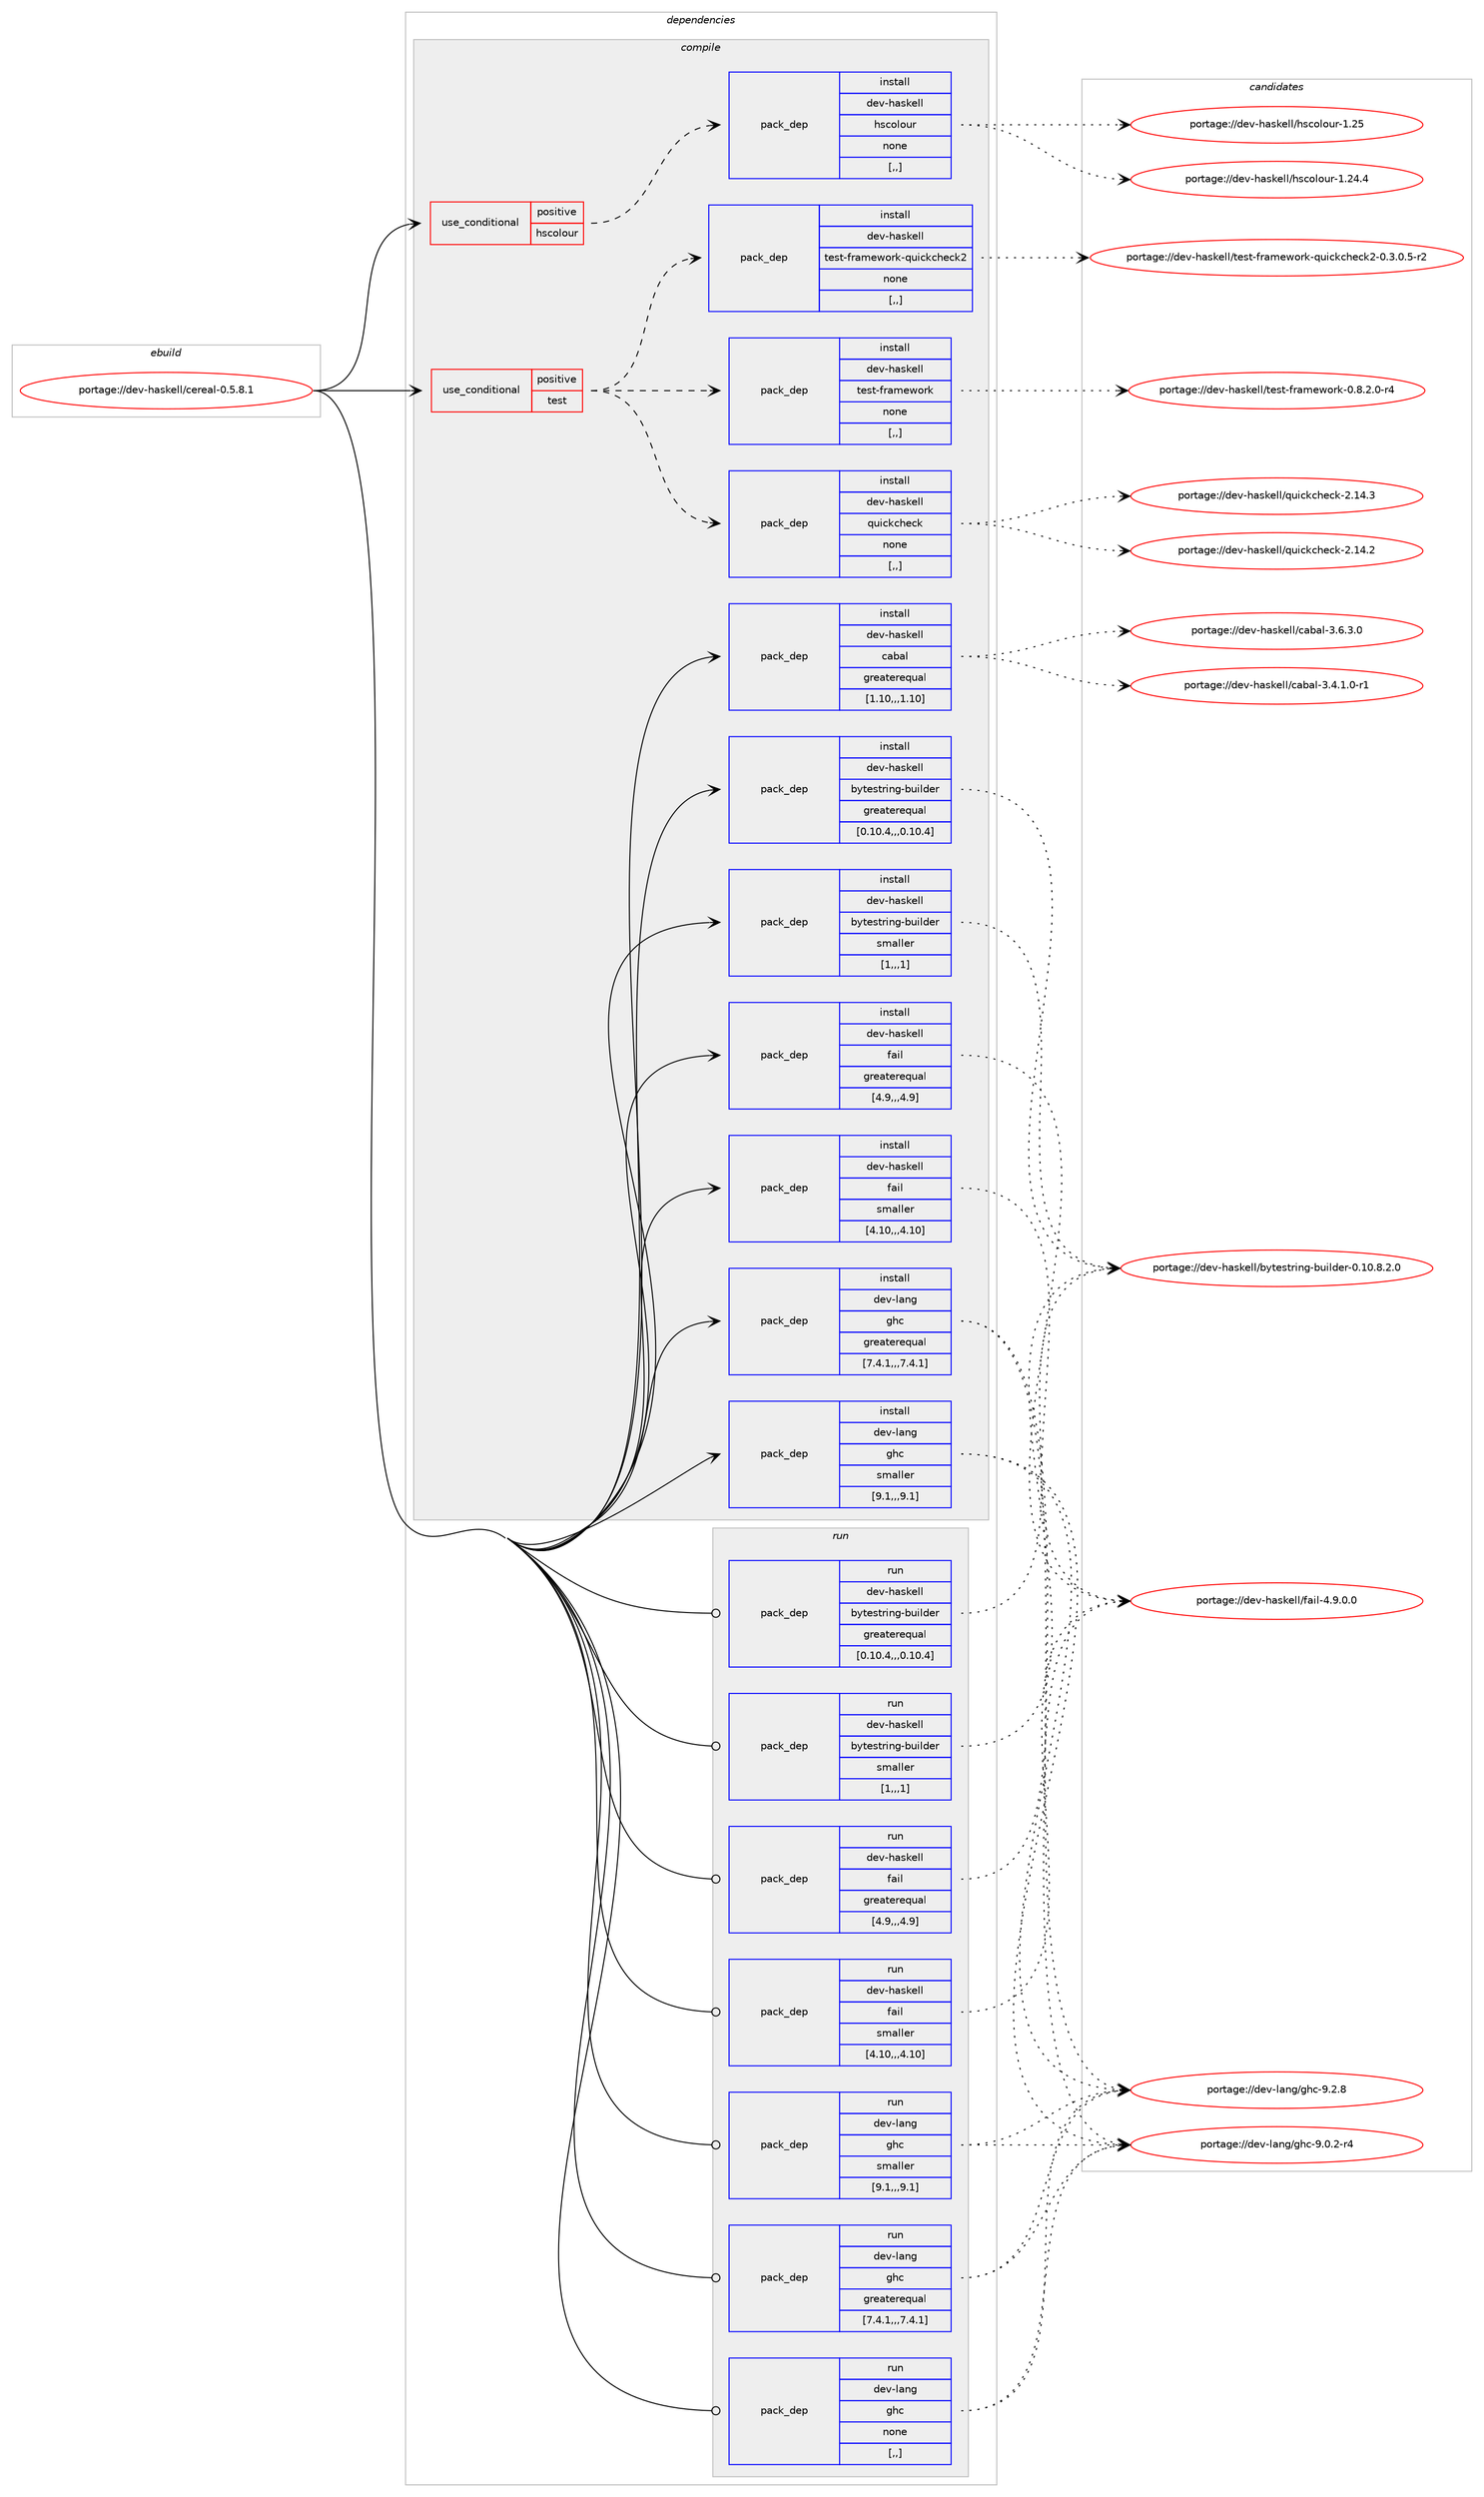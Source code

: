 digraph prolog {

# *************
# Graph options
# *************

newrank=true;
concentrate=true;
compound=true;
graph [rankdir=LR,fontname=Helvetica,fontsize=10,ranksep=1.5];#, ranksep=2.5, nodesep=0.2];
edge  [arrowhead=vee];
node  [fontname=Helvetica,fontsize=10];

# **********
# The ebuild
# **********

subgraph cluster_leftcol {
color=gray;
label=<<i>ebuild</i>>;
id [label="portage://dev-haskell/cereal-0.5.8.1", color=red, width=4, href="../dev-haskell/cereal-0.5.8.1.svg"];
}

# ****************
# The dependencies
# ****************

subgraph cluster_midcol {
color=gray;
label=<<i>dependencies</i>>;
subgraph cluster_compile {
fillcolor="#eeeeee";
style=filled;
label=<<i>compile</i>>;
subgraph cond20269 {
dependency77876 [label=<<TABLE BORDER="0" CELLBORDER="1" CELLSPACING="0" CELLPADDING="4"><TR><TD ROWSPAN="3" CELLPADDING="10">use_conditional</TD></TR><TR><TD>positive</TD></TR><TR><TD>hscolour</TD></TR></TABLE>>, shape=none, color=red];
subgraph pack56633 {
dependency77877 [label=<<TABLE BORDER="0" CELLBORDER="1" CELLSPACING="0" CELLPADDING="4" WIDTH="220"><TR><TD ROWSPAN="6" CELLPADDING="30">pack_dep</TD></TR><TR><TD WIDTH="110">install</TD></TR><TR><TD>dev-haskell</TD></TR><TR><TD>hscolour</TD></TR><TR><TD>none</TD></TR><TR><TD>[,,]</TD></TR></TABLE>>, shape=none, color=blue];
}
dependency77876:e -> dependency77877:w [weight=20,style="dashed",arrowhead="vee"];
}
id:e -> dependency77876:w [weight=20,style="solid",arrowhead="vee"];
subgraph cond20270 {
dependency77878 [label=<<TABLE BORDER="0" CELLBORDER="1" CELLSPACING="0" CELLPADDING="4"><TR><TD ROWSPAN="3" CELLPADDING="10">use_conditional</TD></TR><TR><TD>positive</TD></TR><TR><TD>test</TD></TR></TABLE>>, shape=none, color=red];
subgraph pack56634 {
dependency77879 [label=<<TABLE BORDER="0" CELLBORDER="1" CELLSPACING="0" CELLPADDING="4" WIDTH="220"><TR><TD ROWSPAN="6" CELLPADDING="30">pack_dep</TD></TR><TR><TD WIDTH="110">install</TD></TR><TR><TD>dev-haskell</TD></TR><TR><TD>quickcheck</TD></TR><TR><TD>none</TD></TR><TR><TD>[,,]</TD></TR></TABLE>>, shape=none, color=blue];
}
dependency77878:e -> dependency77879:w [weight=20,style="dashed",arrowhead="vee"];
subgraph pack56635 {
dependency77880 [label=<<TABLE BORDER="0" CELLBORDER="1" CELLSPACING="0" CELLPADDING="4" WIDTH="220"><TR><TD ROWSPAN="6" CELLPADDING="30">pack_dep</TD></TR><TR><TD WIDTH="110">install</TD></TR><TR><TD>dev-haskell</TD></TR><TR><TD>test-framework</TD></TR><TR><TD>none</TD></TR><TR><TD>[,,]</TD></TR></TABLE>>, shape=none, color=blue];
}
dependency77878:e -> dependency77880:w [weight=20,style="dashed",arrowhead="vee"];
subgraph pack56636 {
dependency77881 [label=<<TABLE BORDER="0" CELLBORDER="1" CELLSPACING="0" CELLPADDING="4" WIDTH="220"><TR><TD ROWSPAN="6" CELLPADDING="30">pack_dep</TD></TR><TR><TD WIDTH="110">install</TD></TR><TR><TD>dev-haskell</TD></TR><TR><TD>test-framework-quickcheck2</TD></TR><TR><TD>none</TD></TR><TR><TD>[,,]</TD></TR></TABLE>>, shape=none, color=blue];
}
dependency77878:e -> dependency77881:w [weight=20,style="dashed",arrowhead="vee"];
}
id:e -> dependency77878:w [weight=20,style="solid",arrowhead="vee"];
subgraph pack56637 {
dependency77882 [label=<<TABLE BORDER="0" CELLBORDER="1" CELLSPACING="0" CELLPADDING="4" WIDTH="220"><TR><TD ROWSPAN="6" CELLPADDING="30">pack_dep</TD></TR><TR><TD WIDTH="110">install</TD></TR><TR><TD>dev-haskell</TD></TR><TR><TD>bytestring-builder</TD></TR><TR><TD>greaterequal</TD></TR><TR><TD>[0.10.4,,,0.10.4]</TD></TR></TABLE>>, shape=none, color=blue];
}
id:e -> dependency77882:w [weight=20,style="solid",arrowhead="vee"];
subgraph pack56638 {
dependency77883 [label=<<TABLE BORDER="0" CELLBORDER="1" CELLSPACING="0" CELLPADDING="4" WIDTH="220"><TR><TD ROWSPAN="6" CELLPADDING="30">pack_dep</TD></TR><TR><TD WIDTH="110">install</TD></TR><TR><TD>dev-haskell</TD></TR><TR><TD>bytestring-builder</TD></TR><TR><TD>smaller</TD></TR><TR><TD>[1,,,1]</TD></TR></TABLE>>, shape=none, color=blue];
}
id:e -> dependency77883:w [weight=20,style="solid",arrowhead="vee"];
subgraph pack56639 {
dependency77884 [label=<<TABLE BORDER="0" CELLBORDER="1" CELLSPACING="0" CELLPADDING="4" WIDTH="220"><TR><TD ROWSPAN="6" CELLPADDING="30">pack_dep</TD></TR><TR><TD WIDTH="110">install</TD></TR><TR><TD>dev-haskell</TD></TR><TR><TD>cabal</TD></TR><TR><TD>greaterequal</TD></TR><TR><TD>[1.10,,,1.10]</TD></TR></TABLE>>, shape=none, color=blue];
}
id:e -> dependency77884:w [weight=20,style="solid",arrowhead="vee"];
subgraph pack56640 {
dependency77885 [label=<<TABLE BORDER="0" CELLBORDER="1" CELLSPACING="0" CELLPADDING="4" WIDTH="220"><TR><TD ROWSPAN="6" CELLPADDING="30">pack_dep</TD></TR><TR><TD WIDTH="110">install</TD></TR><TR><TD>dev-haskell</TD></TR><TR><TD>fail</TD></TR><TR><TD>greaterequal</TD></TR><TR><TD>[4.9,,,4.9]</TD></TR></TABLE>>, shape=none, color=blue];
}
id:e -> dependency77885:w [weight=20,style="solid",arrowhead="vee"];
subgraph pack56641 {
dependency77886 [label=<<TABLE BORDER="0" CELLBORDER="1" CELLSPACING="0" CELLPADDING="4" WIDTH="220"><TR><TD ROWSPAN="6" CELLPADDING="30">pack_dep</TD></TR><TR><TD WIDTH="110">install</TD></TR><TR><TD>dev-haskell</TD></TR><TR><TD>fail</TD></TR><TR><TD>smaller</TD></TR><TR><TD>[4.10,,,4.10]</TD></TR></TABLE>>, shape=none, color=blue];
}
id:e -> dependency77886:w [weight=20,style="solid",arrowhead="vee"];
subgraph pack56642 {
dependency77887 [label=<<TABLE BORDER="0" CELLBORDER="1" CELLSPACING="0" CELLPADDING="4" WIDTH="220"><TR><TD ROWSPAN="6" CELLPADDING="30">pack_dep</TD></TR><TR><TD WIDTH="110">install</TD></TR><TR><TD>dev-lang</TD></TR><TR><TD>ghc</TD></TR><TR><TD>greaterequal</TD></TR><TR><TD>[7.4.1,,,7.4.1]</TD></TR></TABLE>>, shape=none, color=blue];
}
id:e -> dependency77887:w [weight=20,style="solid",arrowhead="vee"];
subgraph pack56643 {
dependency77888 [label=<<TABLE BORDER="0" CELLBORDER="1" CELLSPACING="0" CELLPADDING="4" WIDTH="220"><TR><TD ROWSPAN="6" CELLPADDING="30">pack_dep</TD></TR><TR><TD WIDTH="110">install</TD></TR><TR><TD>dev-lang</TD></TR><TR><TD>ghc</TD></TR><TR><TD>smaller</TD></TR><TR><TD>[9.1,,,9.1]</TD></TR></TABLE>>, shape=none, color=blue];
}
id:e -> dependency77888:w [weight=20,style="solid",arrowhead="vee"];
}
subgraph cluster_compileandrun {
fillcolor="#eeeeee";
style=filled;
label=<<i>compile and run</i>>;
}
subgraph cluster_run {
fillcolor="#eeeeee";
style=filled;
label=<<i>run</i>>;
subgraph pack56644 {
dependency77889 [label=<<TABLE BORDER="0" CELLBORDER="1" CELLSPACING="0" CELLPADDING="4" WIDTH="220"><TR><TD ROWSPAN="6" CELLPADDING="30">pack_dep</TD></TR><TR><TD WIDTH="110">run</TD></TR><TR><TD>dev-haskell</TD></TR><TR><TD>bytestring-builder</TD></TR><TR><TD>greaterequal</TD></TR><TR><TD>[0.10.4,,,0.10.4]</TD></TR></TABLE>>, shape=none, color=blue];
}
id:e -> dependency77889:w [weight=20,style="solid",arrowhead="odot"];
subgraph pack56645 {
dependency77890 [label=<<TABLE BORDER="0" CELLBORDER="1" CELLSPACING="0" CELLPADDING="4" WIDTH="220"><TR><TD ROWSPAN="6" CELLPADDING="30">pack_dep</TD></TR><TR><TD WIDTH="110">run</TD></TR><TR><TD>dev-haskell</TD></TR><TR><TD>bytestring-builder</TD></TR><TR><TD>smaller</TD></TR><TR><TD>[1,,,1]</TD></TR></TABLE>>, shape=none, color=blue];
}
id:e -> dependency77890:w [weight=20,style="solid",arrowhead="odot"];
subgraph pack56646 {
dependency77891 [label=<<TABLE BORDER="0" CELLBORDER="1" CELLSPACING="0" CELLPADDING="4" WIDTH="220"><TR><TD ROWSPAN="6" CELLPADDING="30">pack_dep</TD></TR><TR><TD WIDTH="110">run</TD></TR><TR><TD>dev-haskell</TD></TR><TR><TD>fail</TD></TR><TR><TD>greaterequal</TD></TR><TR><TD>[4.9,,,4.9]</TD></TR></TABLE>>, shape=none, color=blue];
}
id:e -> dependency77891:w [weight=20,style="solid",arrowhead="odot"];
subgraph pack56647 {
dependency77892 [label=<<TABLE BORDER="0" CELLBORDER="1" CELLSPACING="0" CELLPADDING="4" WIDTH="220"><TR><TD ROWSPAN="6" CELLPADDING="30">pack_dep</TD></TR><TR><TD WIDTH="110">run</TD></TR><TR><TD>dev-haskell</TD></TR><TR><TD>fail</TD></TR><TR><TD>smaller</TD></TR><TR><TD>[4.10,,,4.10]</TD></TR></TABLE>>, shape=none, color=blue];
}
id:e -> dependency77892:w [weight=20,style="solid",arrowhead="odot"];
subgraph pack56648 {
dependency77893 [label=<<TABLE BORDER="0" CELLBORDER="1" CELLSPACING="0" CELLPADDING="4" WIDTH="220"><TR><TD ROWSPAN="6" CELLPADDING="30">pack_dep</TD></TR><TR><TD WIDTH="110">run</TD></TR><TR><TD>dev-lang</TD></TR><TR><TD>ghc</TD></TR><TR><TD>greaterequal</TD></TR><TR><TD>[7.4.1,,,7.4.1]</TD></TR></TABLE>>, shape=none, color=blue];
}
id:e -> dependency77893:w [weight=20,style="solid",arrowhead="odot"];
subgraph pack56649 {
dependency77894 [label=<<TABLE BORDER="0" CELLBORDER="1" CELLSPACING="0" CELLPADDING="4" WIDTH="220"><TR><TD ROWSPAN="6" CELLPADDING="30">pack_dep</TD></TR><TR><TD WIDTH="110">run</TD></TR><TR><TD>dev-lang</TD></TR><TR><TD>ghc</TD></TR><TR><TD>none</TD></TR><TR><TD>[,,]</TD></TR></TABLE>>, shape=none, color=blue];
}
id:e -> dependency77894:w [weight=20,style="solid",arrowhead="odot"];
subgraph pack56650 {
dependency77895 [label=<<TABLE BORDER="0" CELLBORDER="1" CELLSPACING="0" CELLPADDING="4" WIDTH="220"><TR><TD ROWSPAN="6" CELLPADDING="30">pack_dep</TD></TR><TR><TD WIDTH="110">run</TD></TR><TR><TD>dev-lang</TD></TR><TR><TD>ghc</TD></TR><TR><TD>smaller</TD></TR><TR><TD>[9.1,,,9.1]</TD></TR></TABLE>>, shape=none, color=blue];
}
id:e -> dependency77895:w [weight=20,style="solid",arrowhead="odot"];
}
}

# **************
# The candidates
# **************

subgraph cluster_choices {
rank=same;
color=gray;
label=<<i>candidates</i>>;

subgraph choice56633 {
color=black;
nodesep=1;
choice100101118451049711510710110810847104115991111081111171144549465053 [label="portage://dev-haskell/hscolour-1.25", color=red, width=4,href="../dev-haskell/hscolour-1.25.svg"];
choice1001011184510497115107101108108471041159911110811111711445494650524652 [label="portage://dev-haskell/hscolour-1.24.4", color=red, width=4,href="../dev-haskell/hscolour-1.24.4.svg"];
dependency77877:e -> choice100101118451049711510710110810847104115991111081111171144549465053:w [style=dotted,weight="100"];
dependency77877:e -> choice1001011184510497115107101108108471041159911110811111711445494650524652:w [style=dotted,weight="100"];
}
subgraph choice56634 {
color=black;
nodesep=1;
choice10010111845104971151071011081084711311710599107991041019910745504649524651 [label="portage://dev-haskell/quickcheck-2.14.3", color=red, width=4,href="../dev-haskell/quickcheck-2.14.3.svg"];
choice10010111845104971151071011081084711311710599107991041019910745504649524650 [label="portage://dev-haskell/quickcheck-2.14.2", color=red, width=4,href="../dev-haskell/quickcheck-2.14.2.svg"];
dependency77879:e -> choice10010111845104971151071011081084711311710599107991041019910745504649524651:w [style=dotted,weight="100"];
dependency77879:e -> choice10010111845104971151071011081084711311710599107991041019910745504649524650:w [style=dotted,weight="100"];
}
subgraph choice56635 {
color=black;
nodesep=1;
choice100101118451049711510710110810847116101115116451021149710910111911111410745484656465046484511452 [label="portage://dev-haskell/test-framework-0.8.2.0-r4", color=red, width=4,href="../dev-haskell/test-framework-0.8.2.0-r4.svg"];
dependency77880:e -> choice100101118451049711510710110810847116101115116451021149710910111911111410745484656465046484511452:w [style=dotted,weight="100"];
}
subgraph choice56636 {
color=black;
nodesep=1;
choice1001011184510497115107101108108471161011151164510211497109101119111114107451131171059910799104101991075045484651464846534511450 [label="portage://dev-haskell/test-framework-quickcheck2-0.3.0.5-r2", color=red, width=4,href="../dev-haskell/test-framework-quickcheck2-0.3.0.5-r2.svg"];
dependency77881:e -> choice1001011184510497115107101108108471161011151164510211497109101119111114107451131171059910799104101991075045484651464846534511450:w [style=dotted,weight="100"];
}
subgraph choice56637 {
color=black;
nodesep=1;
choice1001011184510497115107101108108479812111610111511611410511010345981171051081001011144548464948465646504648 [label="portage://dev-haskell/bytestring-builder-0.10.8.2.0", color=red, width=4,href="../dev-haskell/bytestring-builder-0.10.8.2.0.svg"];
dependency77882:e -> choice1001011184510497115107101108108479812111610111511611410511010345981171051081001011144548464948465646504648:w [style=dotted,weight="100"];
}
subgraph choice56638 {
color=black;
nodesep=1;
choice1001011184510497115107101108108479812111610111511611410511010345981171051081001011144548464948465646504648 [label="portage://dev-haskell/bytestring-builder-0.10.8.2.0", color=red, width=4,href="../dev-haskell/bytestring-builder-0.10.8.2.0.svg"];
dependency77883:e -> choice1001011184510497115107101108108479812111610111511611410511010345981171051081001011144548464948465646504648:w [style=dotted,weight="100"];
}
subgraph choice56639 {
color=black;
nodesep=1;
choice100101118451049711510710110810847999798971084551465446514648 [label="portage://dev-haskell/cabal-3.6.3.0", color=red, width=4,href="../dev-haskell/cabal-3.6.3.0.svg"];
choice1001011184510497115107101108108479997989710845514652464946484511449 [label="portage://dev-haskell/cabal-3.4.1.0-r1", color=red, width=4,href="../dev-haskell/cabal-3.4.1.0-r1.svg"];
dependency77884:e -> choice100101118451049711510710110810847999798971084551465446514648:w [style=dotted,weight="100"];
dependency77884:e -> choice1001011184510497115107101108108479997989710845514652464946484511449:w [style=dotted,weight="100"];
}
subgraph choice56640 {
color=black;
nodesep=1;
choice100101118451049711510710110810847102971051084552465746484648 [label="portage://dev-haskell/fail-4.9.0.0", color=red, width=4,href="../dev-haskell/fail-4.9.0.0.svg"];
dependency77885:e -> choice100101118451049711510710110810847102971051084552465746484648:w [style=dotted,weight="100"];
}
subgraph choice56641 {
color=black;
nodesep=1;
choice100101118451049711510710110810847102971051084552465746484648 [label="portage://dev-haskell/fail-4.9.0.0", color=red, width=4,href="../dev-haskell/fail-4.9.0.0.svg"];
dependency77886:e -> choice100101118451049711510710110810847102971051084552465746484648:w [style=dotted,weight="100"];
}
subgraph choice56642 {
color=black;
nodesep=1;
choice10010111845108971101034710310499455746504656 [label="portage://dev-lang/ghc-9.2.8", color=red, width=4,href="../dev-lang/ghc-9.2.8.svg"];
choice100101118451089711010347103104994557464846504511452 [label="portage://dev-lang/ghc-9.0.2-r4", color=red, width=4,href="../dev-lang/ghc-9.0.2-r4.svg"];
dependency77887:e -> choice10010111845108971101034710310499455746504656:w [style=dotted,weight="100"];
dependency77887:e -> choice100101118451089711010347103104994557464846504511452:w [style=dotted,weight="100"];
}
subgraph choice56643 {
color=black;
nodesep=1;
choice10010111845108971101034710310499455746504656 [label="portage://dev-lang/ghc-9.2.8", color=red, width=4,href="../dev-lang/ghc-9.2.8.svg"];
choice100101118451089711010347103104994557464846504511452 [label="portage://dev-lang/ghc-9.0.2-r4", color=red, width=4,href="../dev-lang/ghc-9.0.2-r4.svg"];
dependency77888:e -> choice10010111845108971101034710310499455746504656:w [style=dotted,weight="100"];
dependency77888:e -> choice100101118451089711010347103104994557464846504511452:w [style=dotted,weight="100"];
}
subgraph choice56644 {
color=black;
nodesep=1;
choice1001011184510497115107101108108479812111610111511611410511010345981171051081001011144548464948465646504648 [label="portage://dev-haskell/bytestring-builder-0.10.8.2.0", color=red, width=4,href="../dev-haskell/bytestring-builder-0.10.8.2.0.svg"];
dependency77889:e -> choice1001011184510497115107101108108479812111610111511611410511010345981171051081001011144548464948465646504648:w [style=dotted,weight="100"];
}
subgraph choice56645 {
color=black;
nodesep=1;
choice1001011184510497115107101108108479812111610111511611410511010345981171051081001011144548464948465646504648 [label="portage://dev-haskell/bytestring-builder-0.10.8.2.0", color=red, width=4,href="../dev-haskell/bytestring-builder-0.10.8.2.0.svg"];
dependency77890:e -> choice1001011184510497115107101108108479812111610111511611410511010345981171051081001011144548464948465646504648:w [style=dotted,weight="100"];
}
subgraph choice56646 {
color=black;
nodesep=1;
choice100101118451049711510710110810847102971051084552465746484648 [label="portage://dev-haskell/fail-4.9.0.0", color=red, width=4,href="../dev-haskell/fail-4.9.0.0.svg"];
dependency77891:e -> choice100101118451049711510710110810847102971051084552465746484648:w [style=dotted,weight="100"];
}
subgraph choice56647 {
color=black;
nodesep=1;
choice100101118451049711510710110810847102971051084552465746484648 [label="portage://dev-haskell/fail-4.9.0.0", color=red, width=4,href="../dev-haskell/fail-4.9.0.0.svg"];
dependency77892:e -> choice100101118451049711510710110810847102971051084552465746484648:w [style=dotted,weight="100"];
}
subgraph choice56648 {
color=black;
nodesep=1;
choice10010111845108971101034710310499455746504656 [label="portage://dev-lang/ghc-9.2.8", color=red, width=4,href="../dev-lang/ghc-9.2.8.svg"];
choice100101118451089711010347103104994557464846504511452 [label="portage://dev-lang/ghc-9.0.2-r4", color=red, width=4,href="../dev-lang/ghc-9.0.2-r4.svg"];
dependency77893:e -> choice10010111845108971101034710310499455746504656:w [style=dotted,weight="100"];
dependency77893:e -> choice100101118451089711010347103104994557464846504511452:w [style=dotted,weight="100"];
}
subgraph choice56649 {
color=black;
nodesep=1;
choice10010111845108971101034710310499455746504656 [label="portage://dev-lang/ghc-9.2.8", color=red, width=4,href="../dev-lang/ghc-9.2.8.svg"];
choice100101118451089711010347103104994557464846504511452 [label="portage://dev-lang/ghc-9.0.2-r4", color=red, width=4,href="../dev-lang/ghc-9.0.2-r4.svg"];
dependency77894:e -> choice10010111845108971101034710310499455746504656:w [style=dotted,weight="100"];
dependency77894:e -> choice100101118451089711010347103104994557464846504511452:w [style=dotted,weight="100"];
}
subgraph choice56650 {
color=black;
nodesep=1;
choice10010111845108971101034710310499455746504656 [label="portage://dev-lang/ghc-9.2.8", color=red, width=4,href="../dev-lang/ghc-9.2.8.svg"];
choice100101118451089711010347103104994557464846504511452 [label="portage://dev-lang/ghc-9.0.2-r4", color=red, width=4,href="../dev-lang/ghc-9.0.2-r4.svg"];
dependency77895:e -> choice10010111845108971101034710310499455746504656:w [style=dotted,weight="100"];
dependency77895:e -> choice100101118451089711010347103104994557464846504511452:w [style=dotted,weight="100"];
}
}

}

